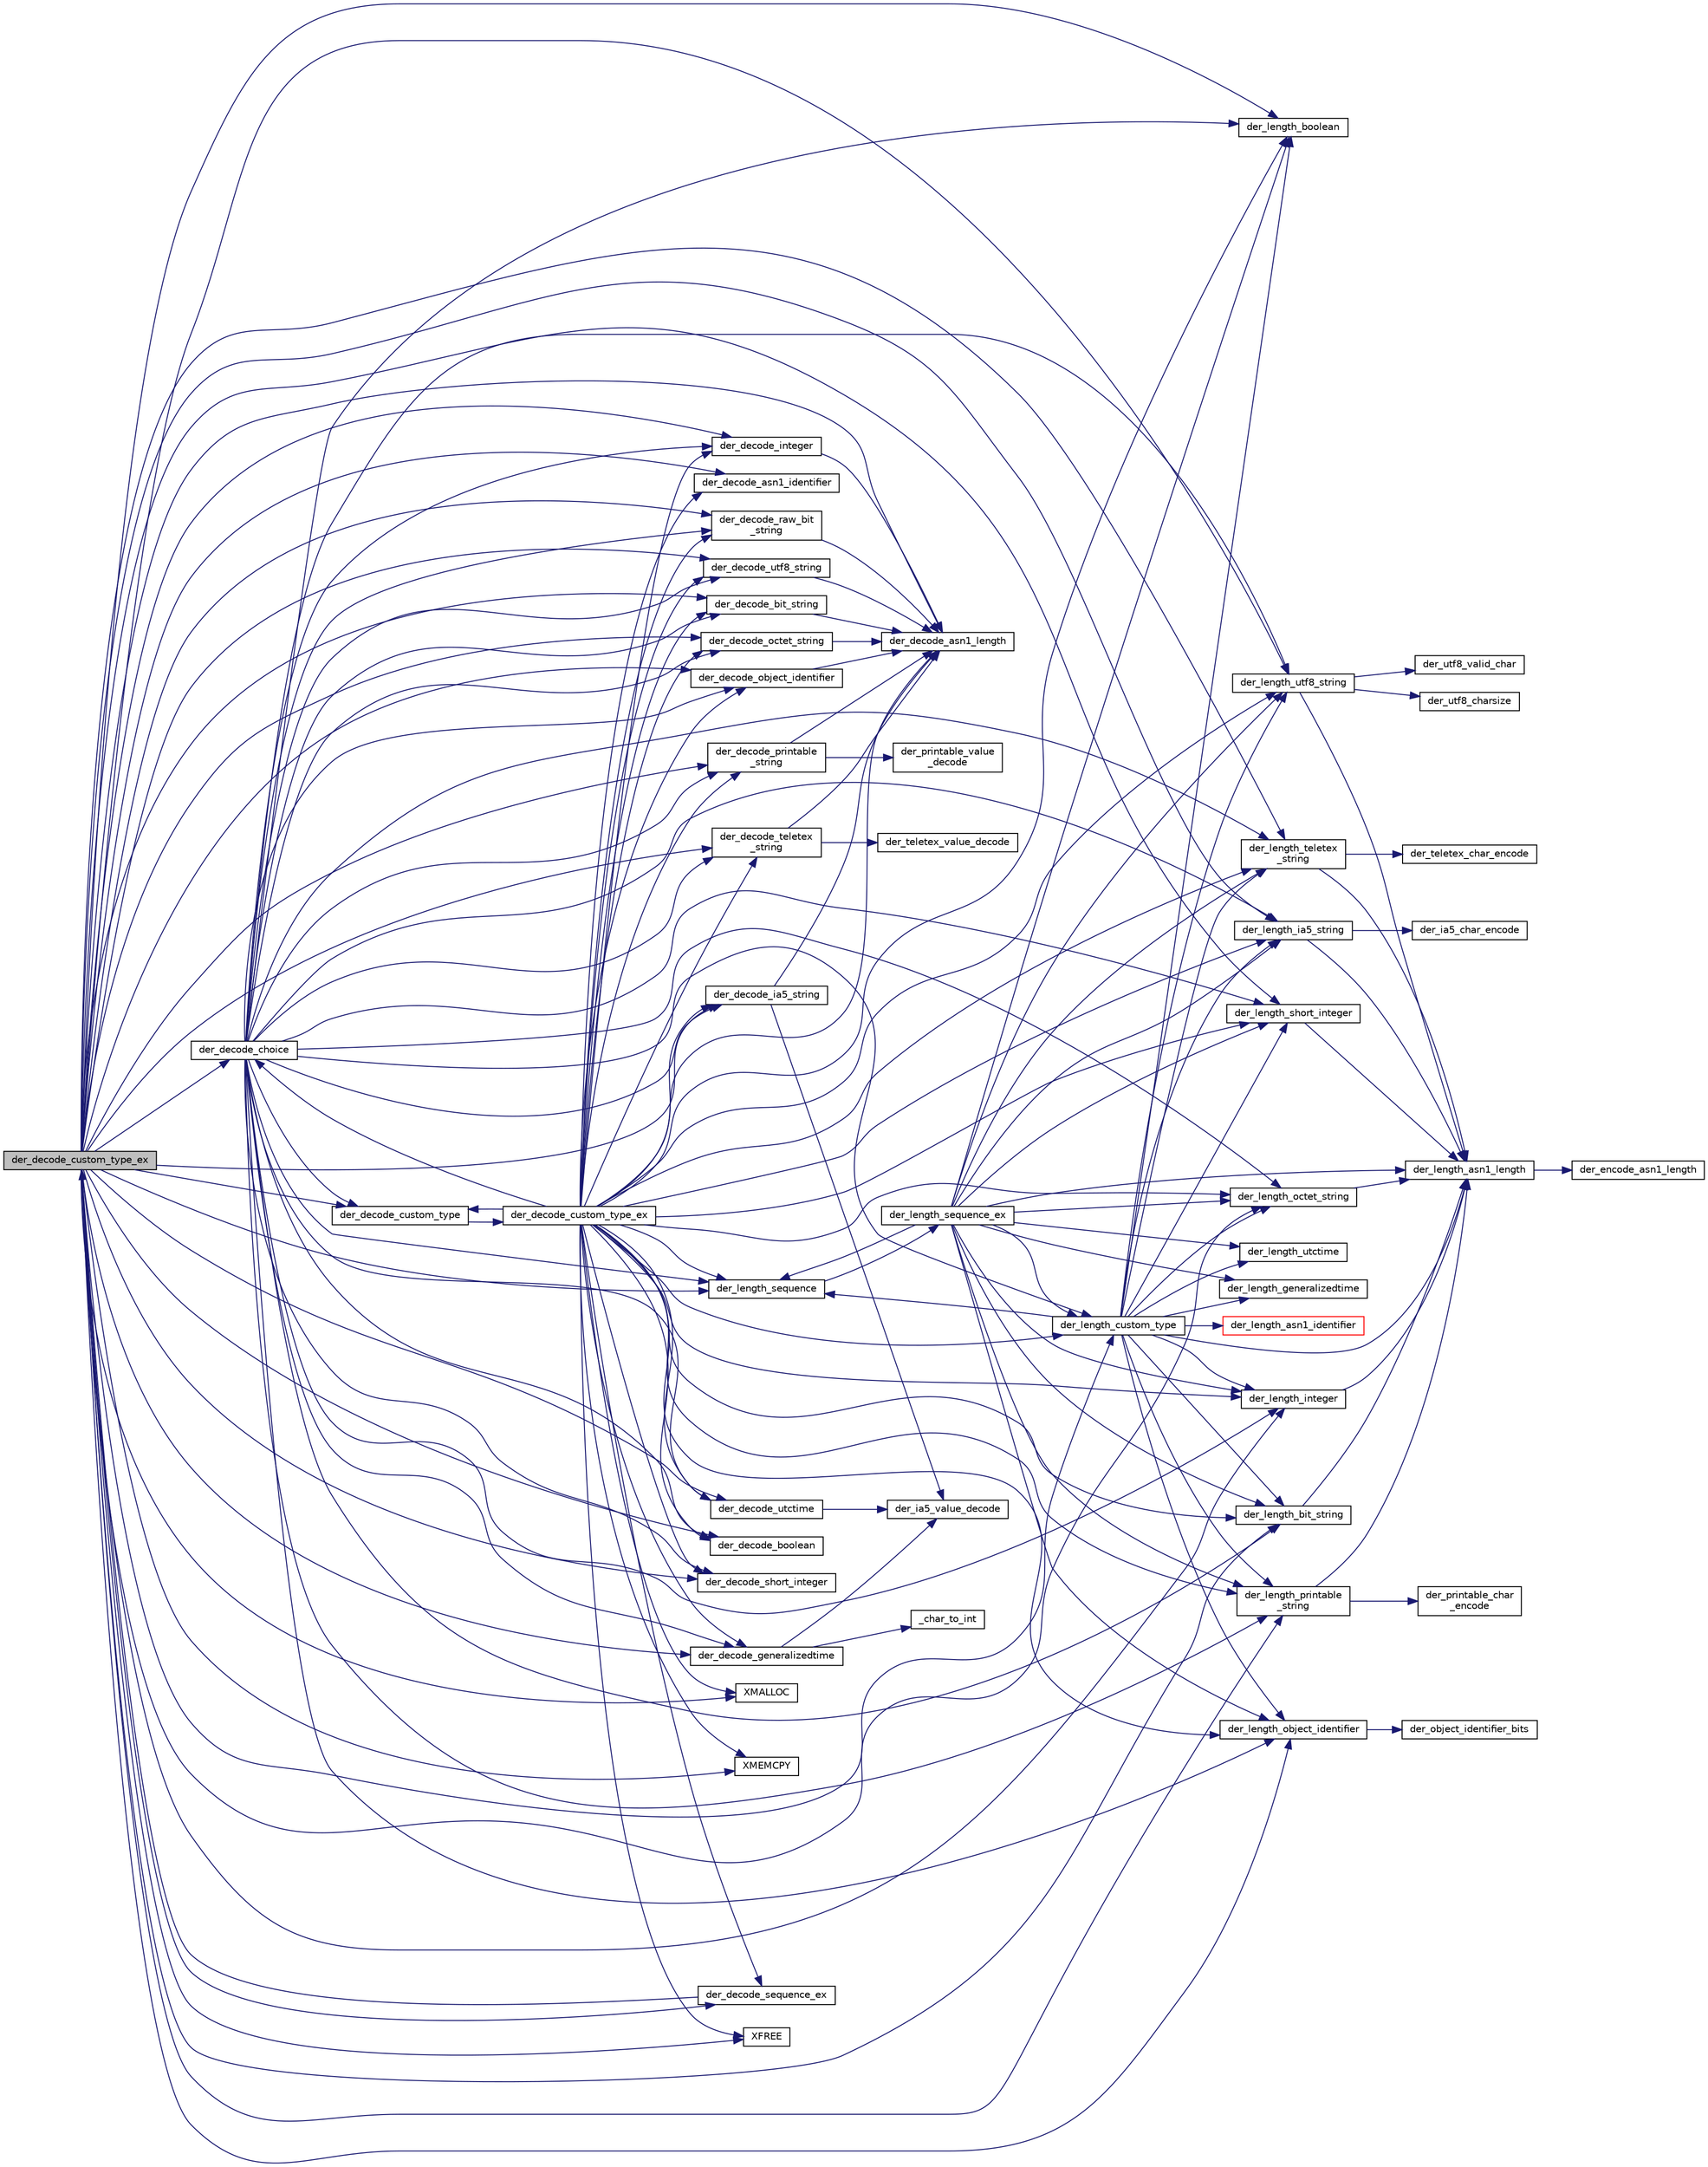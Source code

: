 digraph "der_decode_custom_type_ex"
{
 // LATEX_PDF_SIZE
  edge [fontname="Helvetica",fontsize="10",labelfontname="Helvetica",labelfontsize="10"];
  node [fontname="Helvetica",fontsize="10",shape=record];
  rankdir="LR";
  Node61 [label="der_decode_custom_type_ex",height=0.2,width=0.4,color="black", fillcolor="grey75", style="filled", fontcolor="black",tooltip="Extended-decode a Custom type."];
  Node61 -> Node62 [color="midnightblue",fontsize="10",style="solid"];
  Node62 [label="der_decode_asn1_identifier",height=0.2,width=0.4,color="black", fillcolor="white", style="filled",URL="$tomcrypt__private_8h.html#a651ad7c1f5a930476bb10b9d61555346",tooltip="Decode the ASN.1 Identifier."];
  Node61 -> Node63 [color="midnightblue",fontsize="10",style="solid"];
  Node63 [label="der_decode_asn1_length",height=0.2,width=0.4,color="black", fillcolor="white", style="filled",URL="$tomcrypt__private_8h.html#af90423764098b8876368d0984d96053a",tooltip="Decode the ASN.1 Length field."];
  Node61 -> Node64 [color="midnightblue",fontsize="10",style="solid"];
  Node64 [label="der_decode_bit_string",height=0.2,width=0.4,color="black", fillcolor="white", style="filled",URL="$der__decode__bit__string_8c.html#a0a0c371e559e6b455cc4a052d962226f",tooltip="Store a BIT STRING."];
  Node64 -> Node63 [color="midnightblue",fontsize="10",style="solid"];
  Node61 -> Node65 [color="midnightblue",fontsize="10",style="solid"];
  Node65 [label="der_decode_boolean",height=0.2,width=0.4,color="black", fillcolor="white", style="filled",URL="$der__decode__boolean_8c.html#a5c72faaf0b34b18bd92db4d95e211a9d",tooltip="Read a BOOLEAN."];
  Node61 -> Node66 [color="midnightblue",fontsize="10",style="solid"];
  Node66 [label="der_decode_choice",height=0.2,width=0.4,color="black", fillcolor="white", style="filled",URL="$der__decode__choice_8c.html#abbc3f8406cbf0c2d75b1c801192dcad4",tooltip="Decode a CHOICE."];
  Node66 -> Node65 [color="midnightblue",fontsize="10",style="solid"];
  Node66 -> Node67 [color="midnightblue",fontsize="10",style="solid"];
  Node67 [label="der_length_boolean",height=0.2,width=0.4,color="black", fillcolor="white", style="filled",URL="$der__length__boolean_8c.html#aa90c23682da0279cbe55ea64b2c3e381",tooltip="Gets length of DER encoding of a BOOLEAN."];
  Node66 -> Node68 [color="midnightblue",fontsize="10",style="solid"];
  Node68 [label="der_decode_integer",height=0.2,width=0.4,color="black", fillcolor="white", style="filled",URL="$der__decode__integer_8c.html#ac5b0a7020165ada29ba6278fe128599d",tooltip="Read a mp_int integer."];
  Node68 -> Node63 [color="midnightblue",fontsize="10",style="solid"];
  Node66 -> Node69 [color="midnightblue",fontsize="10",style="solid"];
  Node69 [label="der_length_integer",height=0.2,width=0.4,color="black", fillcolor="white", style="filled",URL="$der__length__integer_8c.html#af27dfc46ec4a482af05a2265a9d31ca3",tooltip="Gets length of DER encoding of num."];
  Node69 -> Node70 [color="midnightblue",fontsize="10",style="solid"];
  Node70 [label="der_length_asn1_length",height=0.2,width=0.4,color="black", fillcolor="white", style="filled",URL="$tomcrypt__private_8h.html#a8999e23c66cda0d777570e54f3a5c795",tooltip="Determine the length required to encode len in the ASN.1 length field."];
  Node70 -> Node71 [color="midnightblue",fontsize="10",style="solid"];
  Node71 [label="der_encode_asn1_length",height=0.2,width=0.4,color="black", fillcolor="white", style="filled",URL="$tomcrypt__private_8h.html#ae0b6c1f1188a5aa201aa84de9a659550",tooltip="Encode the ASN.1 length field."];
  Node66 -> Node72 [color="midnightblue",fontsize="10",style="solid"];
  Node72 [label="der_decode_short_integer",height=0.2,width=0.4,color="black", fillcolor="white", style="filled",URL="$der__decode__short__integer_8c.html#a1f8c5c4ead2ebe96a1a852329c62154c",tooltip="Read a short integer."];
  Node66 -> Node73 [color="midnightblue",fontsize="10",style="solid"];
  Node73 [label="der_length_short_integer",height=0.2,width=0.4,color="black", fillcolor="white", style="filled",URL="$der__length__short__integer_8c.html#aa3bac08094cc8142ac313d818cf73fb0",tooltip="Gets length of DER encoding of num."];
  Node73 -> Node70 [color="midnightblue",fontsize="10",style="solid"];
  Node66 -> Node64 [color="midnightblue",fontsize="10",style="solid"];
  Node66 -> Node74 [color="midnightblue",fontsize="10",style="solid"];
  Node74 [label="der_length_bit_string",height=0.2,width=0.4,color="black", fillcolor="white", style="filled",URL="$der__length__bit__string_8c.html#a73416248e2f93535d54603567acc9cfd",tooltip="Gets length of DER encoding of BIT STRING."];
  Node74 -> Node70 [color="midnightblue",fontsize="10",style="solid"];
  Node66 -> Node75 [color="midnightblue",fontsize="10",style="solid"];
  Node75 [label="der_decode_raw_bit\l_string",height=0.2,width=0.4,color="black", fillcolor="white", style="filled",URL="$der__decode__raw__bit__string_8c.html#a4e8241401c8f49b3b2dbadd1b8e0eee0",tooltip="Store a BIT STRING."];
  Node75 -> Node63 [color="midnightblue",fontsize="10",style="solid"];
  Node66 -> Node76 [color="midnightblue",fontsize="10",style="solid"];
  Node76 [label="der_decode_octet_string",height=0.2,width=0.4,color="black", fillcolor="white", style="filled",URL="$der__decode__octet__string_8c.html#af315ce6a951697ede7ec4c9716b5b20b",tooltip="Store a OCTET STRING."];
  Node76 -> Node63 [color="midnightblue",fontsize="10",style="solid"];
  Node66 -> Node77 [color="midnightblue",fontsize="10",style="solid"];
  Node77 [label="der_length_octet_string",height=0.2,width=0.4,color="black", fillcolor="white", style="filled",URL="$der__length__octet__string_8c.html#a65b2f3065d3f51608a1dfa3b284a74df",tooltip="Gets length of DER encoding of OCTET STRING."];
  Node77 -> Node70 [color="midnightblue",fontsize="10",style="solid"];
  Node66 -> Node78 [color="midnightblue",fontsize="10",style="solid"];
  Node78 [label="der_decode_object_identifier",height=0.2,width=0.4,color="black", fillcolor="white", style="filled",URL="$der__decode__object__identifier_8c.html#aee91111fe2b92dca6c83e6c7de36be8f",tooltip="Decode OID data and store the array of integers in words."];
  Node78 -> Node63 [color="midnightblue",fontsize="10",style="solid"];
  Node66 -> Node79 [color="midnightblue",fontsize="10",style="solid"];
  Node79 [label="der_length_object_identifier",height=0.2,width=0.4,color="black", fillcolor="white", style="filled",URL="$der__length__object__identifier_8c.html#ae1fe5b2cd3f20a693cc571a2a8fc9af0",tooltip="Gets length of DER encoding of Object Identifier."];
  Node79 -> Node80 [color="midnightblue",fontsize="10",style="solid"];
  Node80 [label="der_object_identifier_bits",height=0.2,width=0.4,color="black", fillcolor="white", style="filled",URL="$der__length__object__identifier_8c.html#aef2413878ded8dc303e150d31fca294d",tooltip=" "];
  Node66 -> Node81 [color="midnightblue",fontsize="10",style="solid"];
  Node81 [label="der_decode_teletex\l_string",height=0.2,width=0.4,color="black", fillcolor="white", style="filled",URL="$der__decode__teletex__string_8c.html#a926dc4d05a1a0243569ea85ff85901b6",tooltip="Store a teletex STRING."];
  Node81 -> Node63 [color="midnightblue",fontsize="10",style="solid"];
  Node81 -> Node82 [color="midnightblue",fontsize="10",style="solid"];
  Node82 [label="der_teletex_value_decode",height=0.2,width=0.4,color="black", fillcolor="white", style="filled",URL="$tomcrypt__private_8h.html#ab300884b978bd66022a4003ef5a1f2a1",tooltip=" "];
  Node66 -> Node83 [color="midnightblue",fontsize="10",style="solid"];
  Node83 [label="der_length_teletex\l_string",height=0.2,width=0.4,color="black", fillcolor="white", style="filled",URL="$der__length__teletex__string_8c.html#a2b3c8aa9d2c26839f9100fdc0286cd93",tooltip="Gets length of DER encoding of teletex STRING."];
  Node83 -> Node84 [color="midnightblue",fontsize="10",style="solid"];
  Node84 [label="der_teletex_char_encode",height=0.2,width=0.4,color="black", fillcolor="white", style="filled",URL="$der__length__teletex__string_8c.html#ae8e05b29e9cd248f6a81450eefd22163",tooltip=" "];
  Node83 -> Node70 [color="midnightblue",fontsize="10",style="solid"];
  Node66 -> Node85 [color="midnightblue",fontsize="10",style="solid"];
  Node85 [label="der_decode_ia5_string",height=0.2,width=0.4,color="black", fillcolor="white", style="filled",URL="$der__decode__ia5__string_8c.html#ac2868573a2a8857a8463337d8411fe79",tooltip="Store a IA5 STRING."];
  Node85 -> Node63 [color="midnightblue",fontsize="10",style="solid"];
  Node85 -> Node86 [color="midnightblue",fontsize="10",style="solid"];
  Node86 [label="der_ia5_value_decode",height=0.2,width=0.4,color="black", fillcolor="white", style="filled",URL="$der__length__ia5__string_8c.html#a52dbde67731f9a92da76ff73f6c960de",tooltip=" "];
  Node66 -> Node87 [color="midnightblue",fontsize="10",style="solid"];
  Node87 [label="der_length_ia5_string",height=0.2,width=0.4,color="black", fillcolor="white", style="filled",URL="$der__length__ia5__string_8c.html#a37e6cf2c534040fe726a760956eade04",tooltip="Gets length of DER encoding of IA5 STRING."];
  Node87 -> Node88 [color="midnightblue",fontsize="10",style="solid"];
  Node88 [label="der_ia5_char_encode",height=0.2,width=0.4,color="black", fillcolor="white", style="filled",URL="$der__length__ia5__string_8c.html#aa9cad5f213317520165e72ac9420bb65",tooltip=" "];
  Node87 -> Node70 [color="midnightblue",fontsize="10",style="solid"];
  Node66 -> Node89 [color="midnightblue",fontsize="10",style="solid"];
  Node89 [label="der_decode_printable\l_string",height=0.2,width=0.4,color="black", fillcolor="white", style="filled",URL="$der__decode__printable__string_8c.html#a0967e5db58c3ce6b0971b5c5097c0d9f",tooltip="Store a printable STRING."];
  Node89 -> Node63 [color="midnightblue",fontsize="10",style="solid"];
  Node89 -> Node90 [color="midnightblue",fontsize="10",style="solid"];
  Node90 [label="der_printable_value\l_decode",height=0.2,width=0.4,color="black", fillcolor="white", style="filled",URL="$der__length__printable__string_8c.html#a40a13d8a1afe59dda039bc8fc1140ef2",tooltip=" "];
  Node66 -> Node91 [color="midnightblue",fontsize="10",style="solid"];
  Node91 [label="der_length_printable\l_string",height=0.2,width=0.4,color="black", fillcolor="white", style="filled",URL="$der__length__printable__string_8c.html#ac206210b58e1bac2342a80d26bd802db",tooltip="Gets length of DER encoding of Printable STRING."];
  Node91 -> Node92 [color="midnightblue",fontsize="10",style="solid"];
  Node92 [label="der_printable_char\l_encode",height=0.2,width=0.4,color="black", fillcolor="white", style="filled",URL="$der__length__printable__string_8c.html#a2169053089957db51bbd2e091c7ae293",tooltip=" "];
  Node91 -> Node70 [color="midnightblue",fontsize="10",style="solid"];
  Node66 -> Node93 [color="midnightblue",fontsize="10",style="solid"];
  Node93 [label="der_decode_utf8_string",height=0.2,width=0.4,color="black", fillcolor="white", style="filled",URL="$der__decode__utf8__string_8c.html#afc867f0f02273fac931669abded4cbb3",tooltip="Store a UTF8 STRING."];
  Node93 -> Node63 [color="midnightblue",fontsize="10",style="solid"];
  Node66 -> Node94 [color="midnightblue",fontsize="10",style="solid"];
  Node94 [label="der_length_utf8_string",height=0.2,width=0.4,color="black", fillcolor="white", style="filled",URL="$der__length__utf8__string_8c.html#aa8b54979c2261c4d703c9464e0bb14c1",tooltip="Gets length of DER encoding of UTF8 STRING."];
  Node94 -> Node95 [color="midnightblue",fontsize="10",style="solid"];
  Node95 [label="der_utf8_valid_char",height=0.2,width=0.4,color="black", fillcolor="white", style="filled",URL="$der__length__utf8__string_8c.html#a400ea59efe4834eac94e65230dd59822",tooltip="Test whether the given code point is valid character."];
  Node94 -> Node96 [color="midnightblue",fontsize="10",style="solid"];
  Node96 [label="der_utf8_charsize",height=0.2,width=0.4,color="black", fillcolor="white", style="filled",URL="$der__length__utf8__string_8c.html#acc54e796874f1b01e2f9dd101da4c2a9",tooltip="Return the size in bytes of a UTF-8 character."];
  Node94 -> Node70 [color="midnightblue",fontsize="10",style="solid"];
  Node66 -> Node97 [color="midnightblue",fontsize="10",style="solid"];
  Node97 [label="der_decode_utctime",height=0.2,width=0.4,color="black", fillcolor="white", style="filled",URL="$der__decode__utctime_8c.html#a228dad2e418af24965b9b16188d61aac",tooltip="Decodes a UTC time structure in DER format (reads all 6 valid encoding formats)"];
  Node97 -> Node86 [color="midnightblue",fontsize="10",style="solid"];
  Node66 -> Node98 [color="midnightblue",fontsize="10",style="solid"];
  Node98 [label="der_decode_generalizedtime",height=0.2,width=0.4,color="black", fillcolor="white", style="filled",URL="$der__decode__generalizedtime_8c.html#acca5d83c0dcc2bc67d724318132f66e1",tooltip="Decodes a Generalized time structure in DER format (reads all 6 valid encoding formats)"];
  Node98 -> Node86 [color="midnightblue",fontsize="10",style="solid"];
  Node98 -> Node99 [color="midnightblue",fontsize="10",style="solid"];
  Node99 [label="_char_to_int",height=0.2,width=0.4,color="black", fillcolor="white", style="filled",URL="$der__decode__generalizedtime_8c.html#aa391ed207680ef2c210dd556712d0492",tooltip=" "];
  Node66 -> Node100 [color="midnightblue",fontsize="10",style="solid"];
  Node100 [label="der_length_sequence",height=0.2,width=0.4,color="black", fillcolor="white", style="filled",URL="$der__length__sequence_8c.html#a46c60ff7d1e17a527913809bffe41546",tooltip="Get the length of a DER sequence."];
  Node100 -> Node101 [color="midnightblue",fontsize="10",style="solid"];
  Node101 [label="der_length_sequence_ex",height=0.2,width=0.4,color="black", fillcolor="white", style="filled",URL="$der__length__sequence_8c.html#ad3804ae56675e41a9d142c62d6c3bb2d",tooltip=" "];
  Node101 -> Node67 [color="midnightblue",fontsize="10",style="solid"];
  Node101 -> Node69 [color="midnightblue",fontsize="10",style="solid"];
  Node101 -> Node73 [color="midnightblue",fontsize="10",style="solid"];
  Node101 -> Node74 [color="midnightblue",fontsize="10",style="solid"];
  Node101 -> Node77 [color="midnightblue",fontsize="10",style="solid"];
  Node101 -> Node79 [color="midnightblue",fontsize="10",style="solid"];
  Node101 -> Node87 [color="midnightblue",fontsize="10",style="solid"];
  Node101 -> Node83 [color="midnightblue",fontsize="10",style="solid"];
  Node101 -> Node91 [color="midnightblue",fontsize="10",style="solid"];
  Node101 -> Node102 [color="midnightblue",fontsize="10",style="solid"];
  Node102 [label="der_length_utctime",height=0.2,width=0.4,color="black", fillcolor="white", style="filled",URL="$der__length__utctime_8c.html#a666e7656df6985a9eb25794b878ec4e7",tooltip="Gets length of DER encoding of UTCTIME."];
  Node101 -> Node103 [color="midnightblue",fontsize="10",style="solid"];
  Node103 [label="der_length_generalizedtime",height=0.2,width=0.4,color="black", fillcolor="white", style="filled",URL="$der__length__generalizedtime_8c.html#a63bd3379e9d6aa710a6ddcea3d836754",tooltip="Gets length of DER encoding of GeneralizedTime."];
  Node101 -> Node94 [color="midnightblue",fontsize="10",style="solid"];
  Node101 -> Node104 [color="midnightblue",fontsize="10",style="solid"];
  Node104 [label="der_length_custom_type",height=0.2,width=0.4,color="black", fillcolor="white", style="filled",URL="$der__length__custom__type_8c.html#aff691792e4f0be46252fad3b9aa4955c",tooltip="Get the length of a DER custom type."];
  Node104 -> Node105 [color="midnightblue",fontsize="10",style="solid"];
  Node105 [label="der_length_asn1_identifier",height=0.2,width=0.4,color="red", fillcolor="white", style="filled",URL="$tomcrypt__private_8h.html#a12ee6e955851d0daff84581e3770a807",tooltip="Determine the length required when encoding the ASN.1 Identifier."];
  Node104 -> Node67 [color="midnightblue",fontsize="10",style="solid"];
  Node104 -> Node69 [color="midnightblue",fontsize="10",style="solid"];
  Node104 -> Node73 [color="midnightblue",fontsize="10",style="solid"];
  Node104 -> Node74 [color="midnightblue",fontsize="10",style="solid"];
  Node104 -> Node77 [color="midnightblue",fontsize="10",style="solid"];
  Node104 -> Node79 [color="midnightblue",fontsize="10",style="solid"];
  Node104 -> Node87 [color="midnightblue",fontsize="10",style="solid"];
  Node104 -> Node83 [color="midnightblue",fontsize="10",style="solid"];
  Node104 -> Node91 [color="midnightblue",fontsize="10",style="solid"];
  Node104 -> Node102 [color="midnightblue",fontsize="10",style="solid"];
  Node104 -> Node103 [color="midnightblue",fontsize="10",style="solid"];
  Node104 -> Node94 [color="midnightblue",fontsize="10",style="solid"];
  Node104 -> Node100 [color="midnightblue",fontsize="10",style="solid"];
  Node104 -> Node70 [color="midnightblue",fontsize="10",style="solid"];
  Node101 -> Node100 [color="midnightblue",fontsize="10",style="solid"];
  Node101 -> Node70 [color="midnightblue",fontsize="10",style="solid"];
  Node66 -> Node107 [color="midnightblue",fontsize="10",style="solid"];
  Node107 [label="der_decode_custom_type",height=0.2,width=0.4,color="black", fillcolor="white", style="filled",URL="$der__decode__custom__type_8c.html#a698f6c64586707819ebd6f90a14264e8",tooltip="Decode a Custom type."];
  Node107 -> Node108 [color="midnightblue",fontsize="10",style="solid"];
  Node108 [label="der_decode_custom_type_ex",height=0.2,width=0.4,color="black", fillcolor="white", style="filled",URL="$der__decode__custom__type_8c.html#aaa3acc13042e5d9244ac279a354775fe",tooltip="Extended-decode a Custom type."];
  Node108 -> Node109 [color="midnightblue",fontsize="10",style="solid"];
  Node109 [label="XMALLOC",height=0.2,width=0.4,color="black", fillcolor="white", style="filled",URL="$tomcrypt__cfg_8h.html#af363355f38fbaacdefacf270436ae1c9",tooltip=" "];
  Node108 -> Node110 [color="midnightblue",fontsize="10",style="solid"];
  Node110 [label="XMEMCPY",height=0.2,width=0.4,color="black", fillcolor="white", style="filled",URL="$tomcrypt__cfg_8h.html#a7691dd48d60d5fc6daf2fa7ec4c55e12",tooltip=" "];
  Node108 -> Node62 [color="midnightblue",fontsize="10",style="solid"];
  Node108 -> Node63 [color="midnightblue",fontsize="10",style="solid"];
  Node108 -> Node65 [color="midnightblue",fontsize="10",style="solid"];
  Node108 -> Node67 [color="midnightblue",fontsize="10",style="solid"];
  Node108 -> Node68 [color="midnightblue",fontsize="10",style="solid"];
  Node108 -> Node69 [color="midnightblue",fontsize="10",style="solid"];
  Node108 -> Node72 [color="midnightblue",fontsize="10",style="solid"];
  Node108 -> Node73 [color="midnightblue",fontsize="10",style="solid"];
  Node108 -> Node64 [color="midnightblue",fontsize="10",style="solid"];
  Node108 -> Node74 [color="midnightblue",fontsize="10",style="solid"];
  Node108 -> Node75 [color="midnightblue",fontsize="10",style="solid"];
  Node108 -> Node76 [color="midnightblue",fontsize="10",style="solid"];
  Node108 -> Node77 [color="midnightblue",fontsize="10",style="solid"];
  Node108 -> Node78 [color="midnightblue",fontsize="10",style="solid"];
  Node108 -> Node79 [color="midnightblue",fontsize="10",style="solid"];
  Node108 -> Node81 [color="midnightblue",fontsize="10",style="solid"];
  Node108 -> Node83 [color="midnightblue",fontsize="10",style="solid"];
  Node108 -> Node85 [color="midnightblue",fontsize="10",style="solid"];
  Node108 -> Node87 [color="midnightblue",fontsize="10",style="solid"];
  Node108 -> Node89 [color="midnightblue",fontsize="10",style="solid"];
  Node108 -> Node91 [color="midnightblue",fontsize="10",style="solid"];
  Node108 -> Node93 [color="midnightblue",fontsize="10",style="solid"];
  Node108 -> Node94 [color="midnightblue",fontsize="10",style="solid"];
  Node108 -> Node97 [color="midnightblue",fontsize="10",style="solid"];
  Node108 -> Node98 [color="midnightblue",fontsize="10",style="solid"];
  Node108 -> Node100 [color="midnightblue",fontsize="10",style="solid"];
  Node108 -> Node111 [color="midnightblue",fontsize="10",style="solid"];
  Node111 [label="der_decode_sequence_ex",height=0.2,width=0.4,color="black", fillcolor="white", style="filled",URL="$der__decode__sequence__ex_8c.html#a388cbc3f5c404637bc51f9dfb2d4f677",tooltip="Decode a SEQUENCE."];
  Node111 -> Node61 [color="midnightblue",fontsize="10",style="solid"];
  Node108 -> Node107 [color="midnightblue",fontsize="10",style="solid"];
  Node108 -> Node104 [color="midnightblue",fontsize="10",style="solid"];
  Node108 -> Node66 [color="midnightblue",fontsize="10",style="solid"];
  Node108 -> Node112 [color="midnightblue",fontsize="10",style="solid"];
  Node112 [label="XFREE",height=0.2,width=0.4,color="black", fillcolor="white", style="filled",URL="$tomcrypt__cfg_8h.html#a260d66fc0690e0502cf3bfe7b5244b75",tooltip=" "];
  Node66 -> Node104 [color="midnightblue",fontsize="10",style="solid"];
  Node61 -> Node107 [color="midnightblue",fontsize="10",style="solid"];
  Node61 -> Node98 [color="midnightblue",fontsize="10",style="solid"];
  Node61 -> Node85 [color="midnightblue",fontsize="10",style="solid"];
  Node61 -> Node68 [color="midnightblue",fontsize="10",style="solid"];
  Node61 -> Node78 [color="midnightblue",fontsize="10",style="solid"];
  Node61 -> Node76 [color="midnightblue",fontsize="10",style="solid"];
  Node61 -> Node89 [color="midnightblue",fontsize="10",style="solid"];
  Node61 -> Node75 [color="midnightblue",fontsize="10",style="solid"];
  Node61 -> Node111 [color="midnightblue",fontsize="10",style="solid"];
  Node61 -> Node72 [color="midnightblue",fontsize="10",style="solid"];
  Node61 -> Node81 [color="midnightblue",fontsize="10",style="solid"];
  Node61 -> Node97 [color="midnightblue",fontsize="10",style="solid"];
  Node61 -> Node93 [color="midnightblue",fontsize="10",style="solid"];
  Node61 -> Node74 [color="midnightblue",fontsize="10",style="solid"];
  Node61 -> Node67 [color="midnightblue",fontsize="10",style="solid"];
  Node61 -> Node104 [color="midnightblue",fontsize="10",style="solid"];
  Node61 -> Node87 [color="midnightblue",fontsize="10",style="solid"];
  Node61 -> Node69 [color="midnightblue",fontsize="10",style="solid"];
  Node61 -> Node79 [color="midnightblue",fontsize="10",style="solid"];
  Node61 -> Node77 [color="midnightblue",fontsize="10",style="solid"];
  Node61 -> Node91 [color="midnightblue",fontsize="10",style="solid"];
  Node61 -> Node100 [color="midnightblue",fontsize="10",style="solid"];
  Node61 -> Node73 [color="midnightblue",fontsize="10",style="solid"];
  Node61 -> Node83 [color="midnightblue",fontsize="10",style="solid"];
  Node61 -> Node94 [color="midnightblue",fontsize="10",style="solid"];
  Node61 -> Node112 [color="midnightblue",fontsize="10",style="solid"];
  Node61 -> Node109 [color="midnightblue",fontsize="10",style="solid"];
  Node61 -> Node110 [color="midnightblue",fontsize="10",style="solid"];
}
